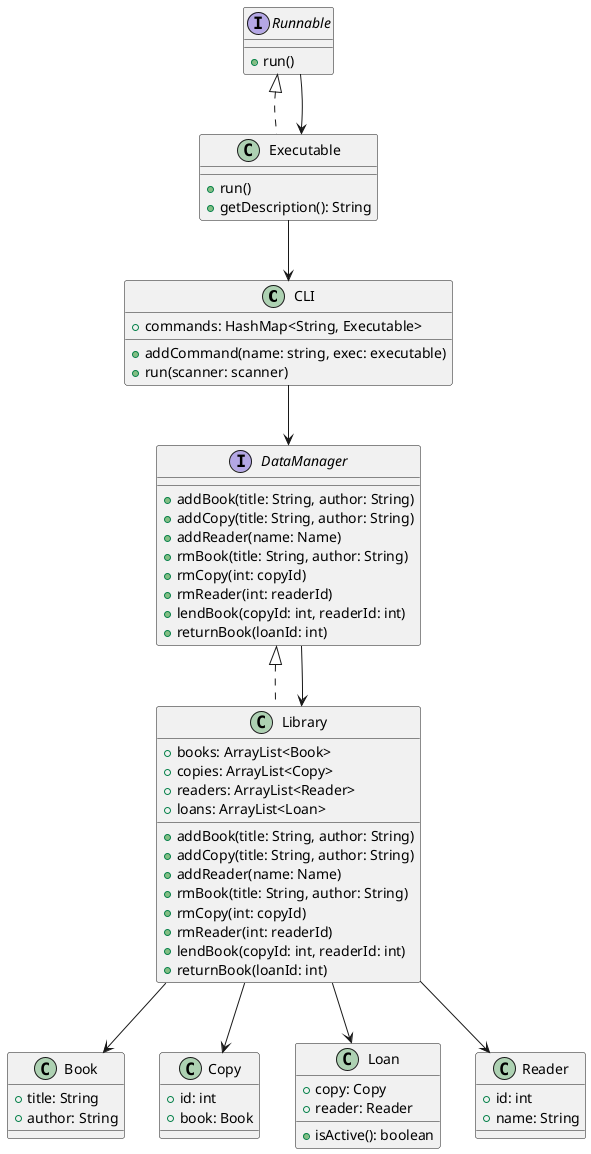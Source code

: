 @startuml class

class CLI
{
    +commands: HashMap<String, Executable>

    +addCommand(name: string, exec: executable)
    +run(scanner: scanner)
}

interface Runnable 
{
    +run()
}

class Executable implements Runnable 
{
    +run()
    +getDescription(): String
}

interface DataManager
{
    +addBook(title: String, author: String)
    +addCopy(title: String, author: String)
    +addReader(name: Name)
    +rmBook(title: String, author: String)
    +rmCopy(int: copyId)
    +rmReader(int: readerId)
    +lendBook(copyId: int, readerId: int)
    +returnBook(loanId: int)
}

class Library implements DataManager
{
    +books: ArrayList<Book>
    +copies: ArrayList<Copy>
    +readers: ArrayList<Reader>
    +loans: ArrayList<Loan>

    +addBook(title: String, author: String)
    +addCopy(title: String, author: String)
    +addReader(name: Name)
    +rmBook(title: String, author: String)
    +rmCopy(int: copyId)
    +rmReader(int: readerId)
    +lendBook(copyId: int, readerId: int)
    +returnBook(loanId: int)
}

class Book 
{
    +title: String
    +author: String
}

class Copy 
{
    +id: int
    +book: Book
}

class Loan 
{
    +copy: Copy
    +reader: Reader
    +isActive(): boolean
}

class Reader 
{
    +id: int
    +name: String
}
Runnable --> Executable
Executable --> CLI
DataManager --> Library
CLI --> DataManager
Library --> Book
Library --> Copy
Library --> Loan
Library --> Reader
@enduml
